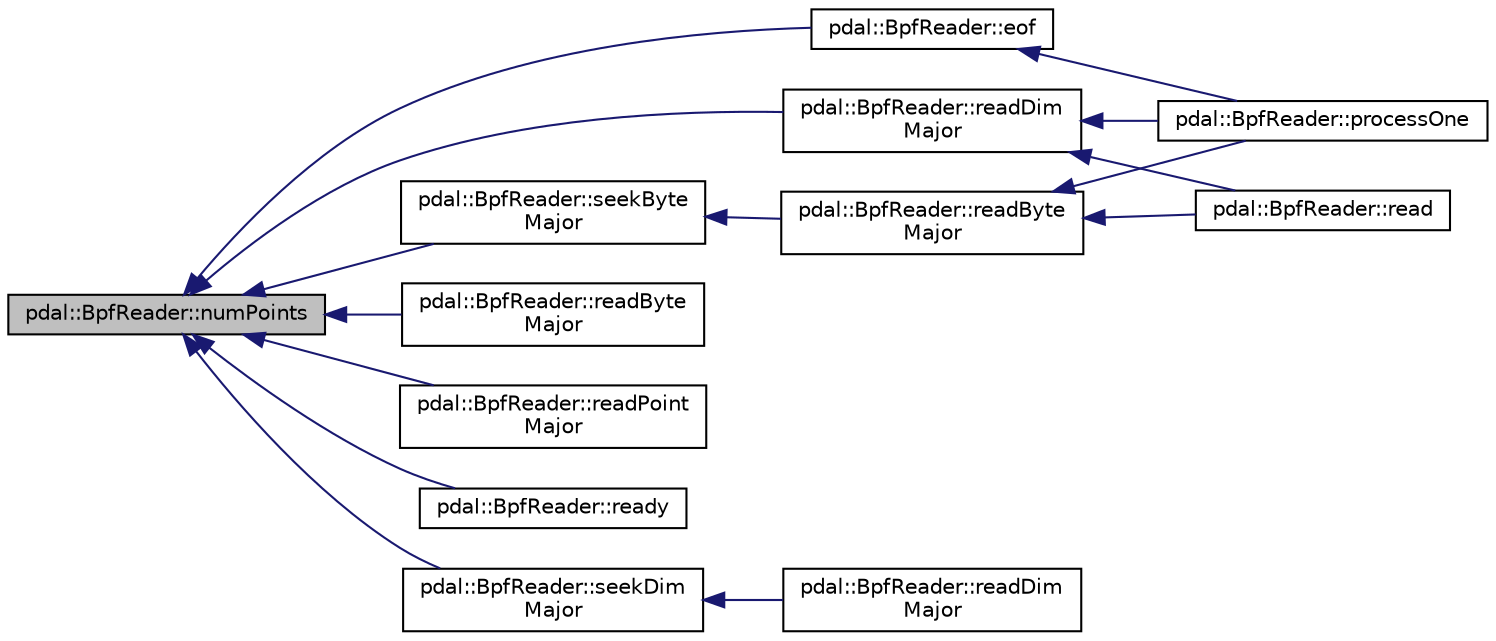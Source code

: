digraph "pdal::BpfReader::numPoints"
{
  edge [fontname="Helvetica",fontsize="10",labelfontname="Helvetica",labelfontsize="10"];
  node [fontname="Helvetica",fontsize="10",shape=record];
  rankdir="LR";
  Node1 [label="pdal::BpfReader::numPoints",height=0.2,width=0.4,color="black", fillcolor="grey75", style="filled", fontcolor="black"];
  Node1 -> Node2 [dir="back",color="midnightblue",fontsize="10",style="solid",fontname="Helvetica"];
  Node2 [label="pdal::BpfReader::eof",height=0.2,width=0.4,color="black", fillcolor="white", style="filled",URL="$classpdal_1_1BpfReader.html#abdf42b13a40384dbf1e2f4ae297af995"];
  Node2 -> Node3 [dir="back",color="midnightblue",fontsize="10",style="solid",fontname="Helvetica"];
  Node3 [label="pdal::BpfReader::processOne",height=0.2,width=0.4,color="black", fillcolor="white", style="filled",URL="$classpdal_1_1BpfReader.html#a85669f95516049aa09cfd400debafa8b"];
  Node1 -> Node4 [dir="back",color="midnightblue",fontsize="10",style="solid",fontname="Helvetica"];
  Node4 [label="pdal::BpfReader::readByte\lMajor",height=0.2,width=0.4,color="black", fillcolor="white", style="filled",URL="$classpdal_1_1BpfReader.html#a0fa125b7a4ebba5658c90e63164793d9"];
  Node1 -> Node5 [dir="back",color="midnightblue",fontsize="10",style="solid",fontname="Helvetica"];
  Node5 [label="pdal::BpfReader::readDim\lMajor",height=0.2,width=0.4,color="black", fillcolor="white", style="filled",URL="$classpdal_1_1BpfReader.html#ab2947de9808046ddf8e828a08fe2c12c"];
  Node5 -> Node3 [dir="back",color="midnightblue",fontsize="10",style="solid",fontname="Helvetica"];
  Node5 -> Node6 [dir="back",color="midnightblue",fontsize="10",style="solid",fontname="Helvetica"];
  Node6 [label="pdal::BpfReader::read",height=0.2,width=0.4,color="black", fillcolor="white", style="filled",URL="$classpdal_1_1BpfReader.html#aecc4cd2499cf156256d8de6c840d3191"];
  Node1 -> Node7 [dir="back",color="midnightblue",fontsize="10",style="solid",fontname="Helvetica"];
  Node7 [label="pdal::BpfReader::readPoint\lMajor",height=0.2,width=0.4,color="black", fillcolor="white", style="filled",URL="$classpdal_1_1BpfReader.html#aca87230904c2596fa7732e261467b2ef"];
  Node1 -> Node8 [dir="back",color="midnightblue",fontsize="10",style="solid",fontname="Helvetica"];
  Node8 [label="pdal::BpfReader::ready",height=0.2,width=0.4,color="black", fillcolor="white", style="filled",URL="$classpdal_1_1BpfReader.html#a6d10eebd98f3e10faed9af5cbc4bc1a9"];
  Node1 -> Node9 [dir="back",color="midnightblue",fontsize="10",style="solid",fontname="Helvetica"];
  Node9 [label="pdal::BpfReader::seekByte\lMajor",height=0.2,width=0.4,color="black", fillcolor="white", style="filled",URL="$classpdal_1_1BpfReader.html#a062aef44eee3f8d213796ef1fb79509c"];
  Node9 -> Node10 [dir="back",color="midnightblue",fontsize="10",style="solid",fontname="Helvetica"];
  Node10 [label="pdal::BpfReader::readByte\lMajor",height=0.2,width=0.4,color="black", fillcolor="white", style="filled",URL="$classpdal_1_1BpfReader.html#ab51d0d1815046c9a6412261222d2f752"];
  Node10 -> Node3 [dir="back",color="midnightblue",fontsize="10",style="solid",fontname="Helvetica"];
  Node10 -> Node6 [dir="back",color="midnightblue",fontsize="10",style="solid",fontname="Helvetica"];
  Node1 -> Node11 [dir="back",color="midnightblue",fontsize="10",style="solid",fontname="Helvetica"];
  Node11 [label="pdal::BpfReader::seekDim\lMajor",height=0.2,width=0.4,color="black", fillcolor="white", style="filled",URL="$classpdal_1_1BpfReader.html#a19abf54165696e8548d6baf5bda30fa3"];
  Node11 -> Node12 [dir="back",color="midnightblue",fontsize="10",style="solid",fontname="Helvetica"];
  Node12 [label="pdal::BpfReader::readDim\lMajor",height=0.2,width=0.4,color="black", fillcolor="white", style="filled",URL="$classpdal_1_1BpfReader.html#ab62caf574a577317891f59322b6ad00a"];
}
